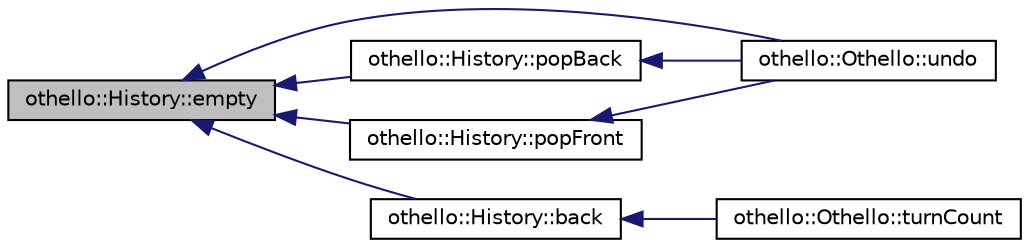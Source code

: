 digraph "othello::History::empty"
{
  edge [fontname="Helvetica",fontsize="10",labelfontname="Helvetica",labelfontsize="10"];
  node [fontname="Helvetica",fontsize="10",shape=record];
  rankdir="LR";
  Node1 [label="othello::History::empty",height=0.2,width=0.4,color="black", fillcolor="grey75", style="filled", fontcolor="black"];
  Node1 -> Node2 [dir="back",color="midnightblue",fontsize="10",style="solid",fontname="Helvetica"];
  Node2 [label="othello::Othello::undo",height=0.2,width=0.4,color="black", fillcolor="white", style="filled",URL="$d3/d01/classothello_1_1_othello.html#a42813145f9d1ff861d4bda98b8f7eb02"];
  Node1 -> Node3 [dir="back",color="midnightblue",fontsize="10",style="solid",fontname="Helvetica"];
  Node3 [label="othello::History::popBack",height=0.2,width=0.4,color="black", fillcolor="white", style="filled",URL="$db/d19/classothello_1_1_history.html#a480071f823984935e0c3966682ae564b"];
  Node3 -> Node2 [dir="back",color="midnightblue",fontsize="10",style="solid",fontname="Helvetica"];
  Node1 -> Node4 [dir="back",color="midnightblue",fontsize="10",style="solid",fontname="Helvetica"];
  Node4 [label="othello::History::popFront",height=0.2,width=0.4,color="black", fillcolor="white", style="filled",URL="$db/d19/classothello_1_1_history.html#a781ec2cef75e5bfc6023e256f6783d90"];
  Node4 -> Node2 [dir="back",color="midnightblue",fontsize="10",style="solid",fontname="Helvetica"];
  Node1 -> Node5 [dir="back",color="midnightblue",fontsize="10",style="solid",fontname="Helvetica"];
  Node5 [label="othello::History::back",height=0.2,width=0.4,color="black", fillcolor="white", style="filled",URL="$db/d19/classothello_1_1_history.html#a4093a993c86f7dd702920b0155ac8fba"];
  Node5 -> Node6 [dir="back",color="midnightblue",fontsize="10",style="solid",fontname="Helvetica"];
  Node6 [label="othello::Othello::turnCount",height=0.2,width=0.4,color="black", fillcolor="white", style="filled",URL="$d3/d01/classothello_1_1_othello.html#a15523b34635f2b9e5b09782ae789115f"];
}
